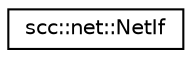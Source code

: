 digraph "Graphical Class Hierarchy"
{
 // LATEX_PDF_SIZE
  edge [fontname="Helvetica",fontsize="10",labelfontname="Helvetica",labelfontsize="10"];
  node [fontname="Helvetica",fontsize="10",shape=record];
  rankdir="LR";
  Node0 [label="scc::net::NetIf",height=0.2,width=0.4,color="black", fillcolor="white", style="filled",URL="$d6/df8/classscc_1_1net_1_1NetIf.html",tooltip="A network interface."];
}
